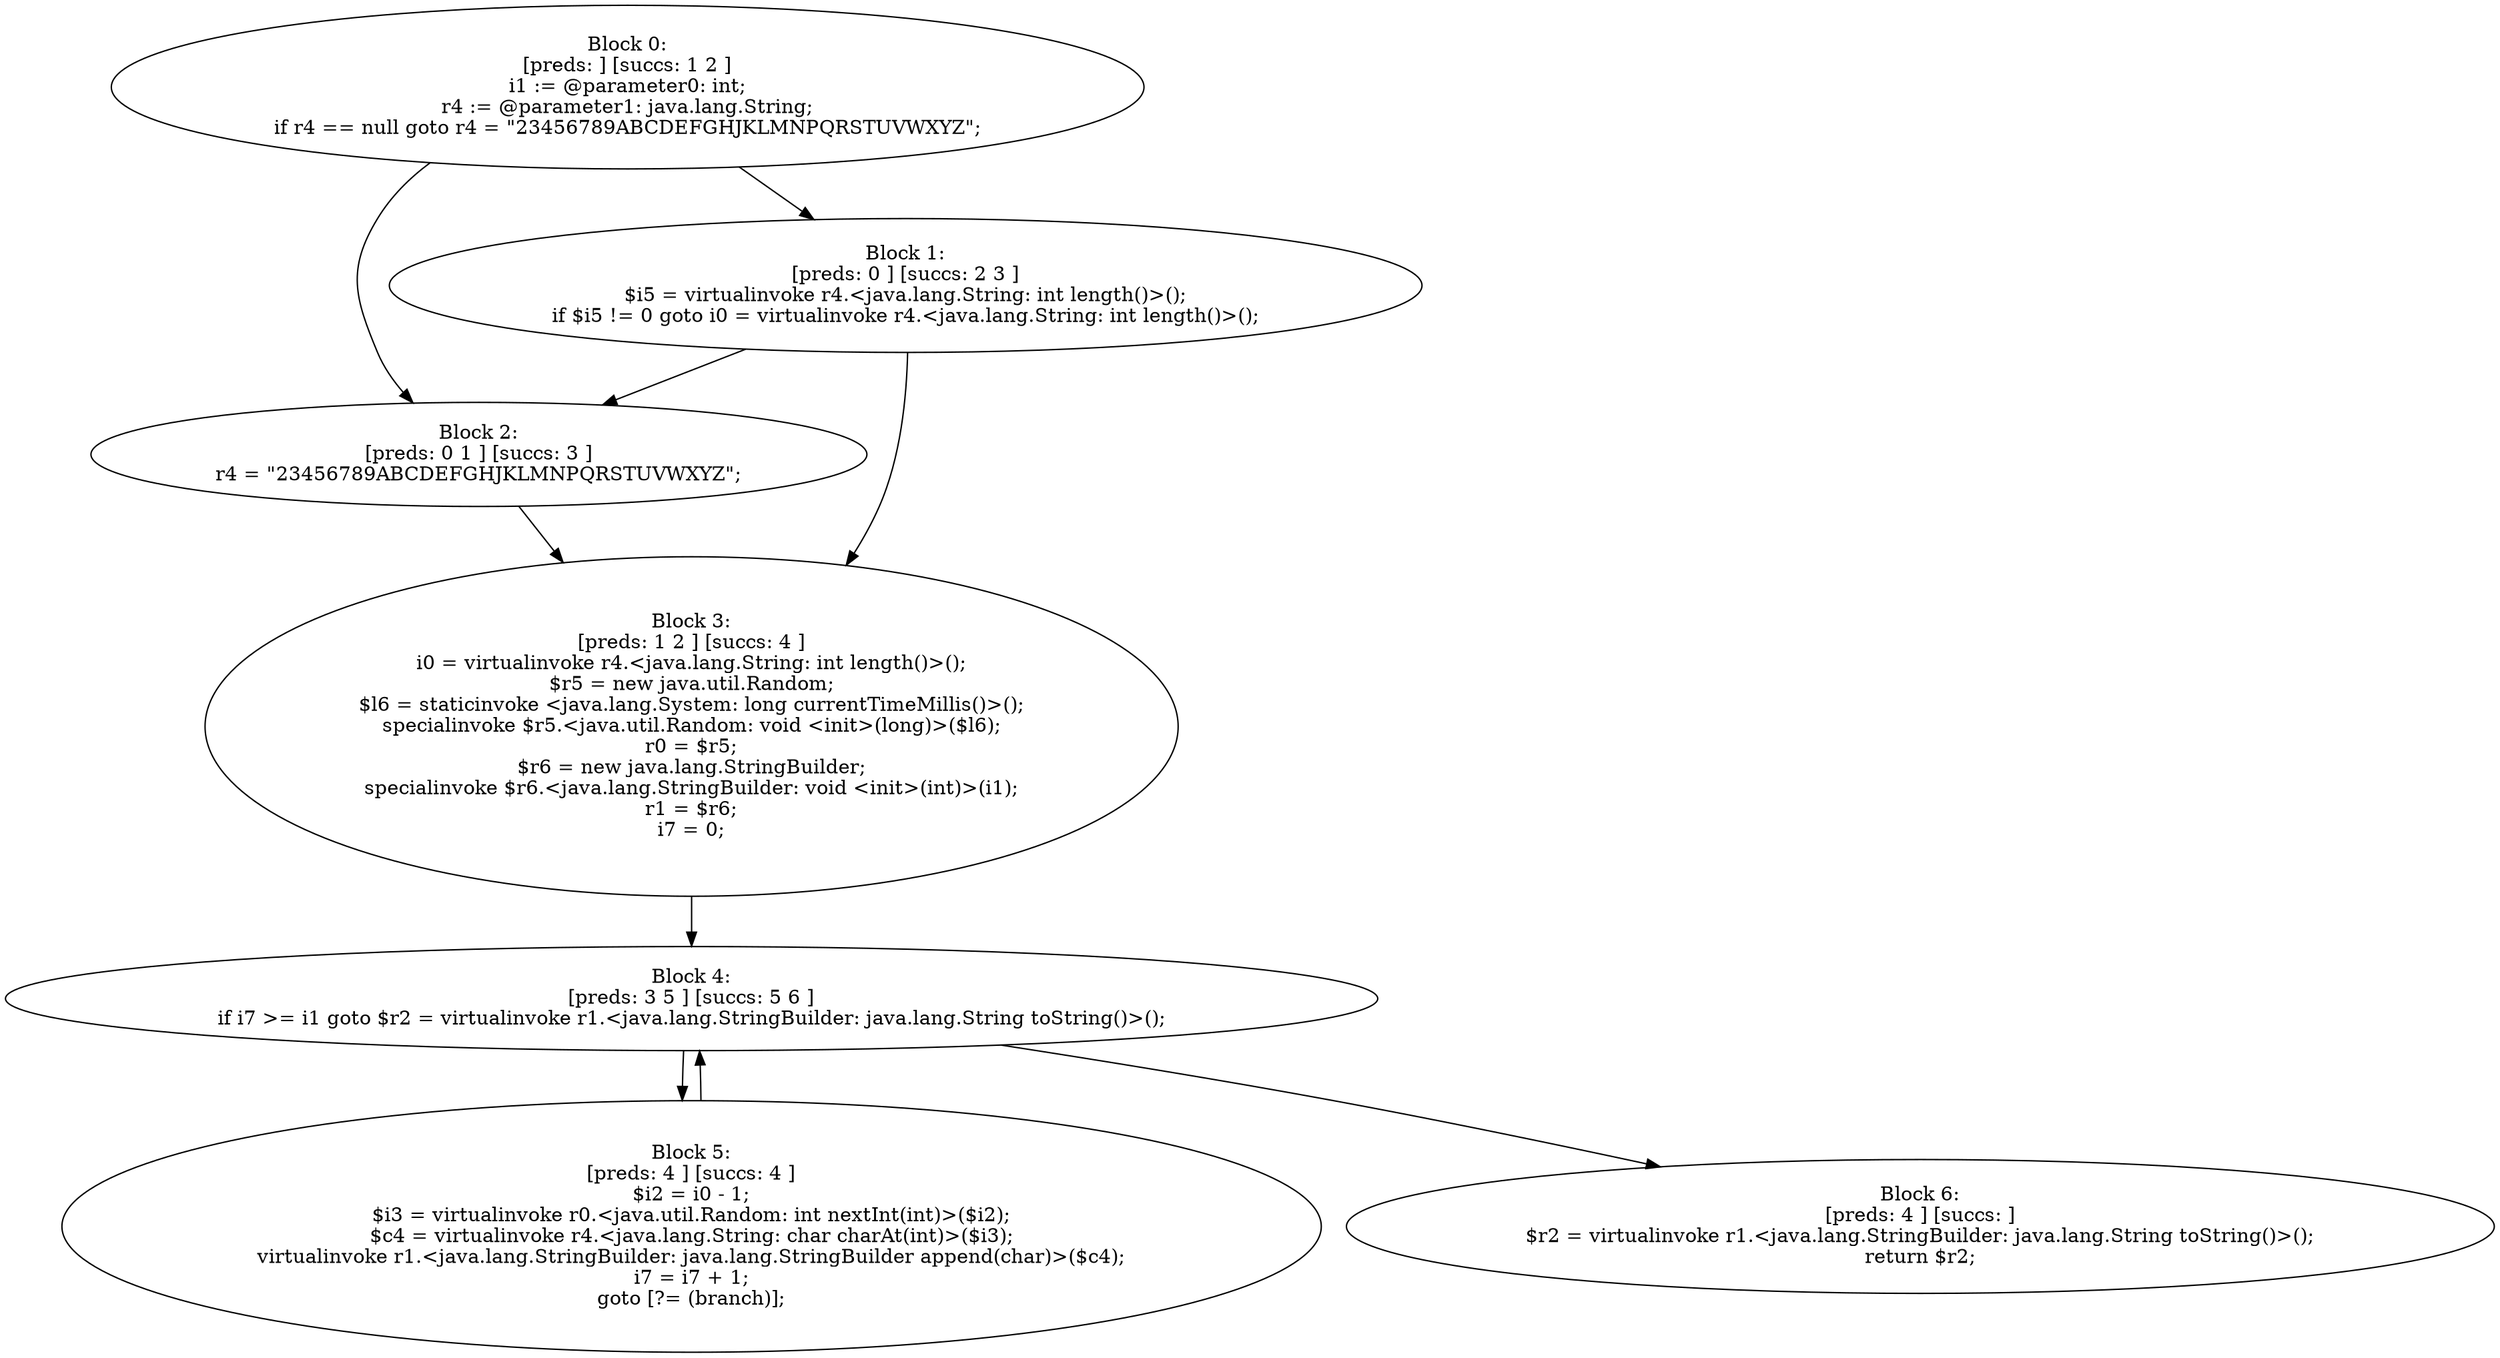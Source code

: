 digraph "unitGraph" {
    "Block 0:
[preds: ] [succs: 1 2 ]
i1 := @parameter0: int;
r4 := @parameter1: java.lang.String;
if r4 == null goto r4 = \"23456789ABCDEFGHJKLMNPQRSTUVWXYZ\";
"
    "Block 1:
[preds: 0 ] [succs: 2 3 ]
$i5 = virtualinvoke r4.<java.lang.String: int length()>();
if $i5 != 0 goto i0 = virtualinvoke r4.<java.lang.String: int length()>();
"
    "Block 2:
[preds: 0 1 ] [succs: 3 ]
r4 = \"23456789ABCDEFGHJKLMNPQRSTUVWXYZ\";
"
    "Block 3:
[preds: 1 2 ] [succs: 4 ]
i0 = virtualinvoke r4.<java.lang.String: int length()>();
$r5 = new java.util.Random;
$l6 = staticinvoke <java.lang.System: long currentTimeMillis()>();
specialinvoke $r5.<java.util.Random: void <init>(long)>($l6);
r0 = $r5;
$r6 = new java.lang.StringBuilder;
specialinvoke $r6.<java.lang.StringBuilder: void <init>(int)>(i1);
r1 = $r6;
i7 = 0;
"
    "Block 4:
[preds: 3 5 ] [succs: 5 6 ]
if i7 >= i1 goto $r2 = virtualinvoke r1.<java.lang.StringBuilder: java.lang.String toString()>();
"
    "Block 5:
[preds: 4 ] [succs: 4 ]
$i2 = i0 - 1;
$i3 = virtualinvoke r0.<java.util.Random: int nextInt(int)>($i2);
$c4 = virtualinvoke r4.<java.lang.String: char charAt(int)>($i3);
virtualinvoke r1.<java.lang.StringBuilder: java.lang.StringBuilder append(char)>($c4);
i7 = i7 + 1;
goto [?= (branch)];
"
    "Block 6:
[preds: 4 ] [succs: ]
$r2 = virtualinvoke r1.<java.lang.StringBuilder: java.lang.String toString()>();
return $r2;
"
    "Block 0:
[preds: ] [succs: 1 2 ]
i1 := @parameter0: int;
r4 := @parameter1: java.lang.String;
if r4 == null goto r4 = \"23456789ABCDEFGHJKLMNPQRSTUVWXYZ\";
"->"Block 1:
[preds: 0 ] [succs: 2 3 ]
$i5 = virtualinvoke r4.<java.lang.String: int length()>();
if $i5 != 0 goto i0 = virtualinvoke r4.<java.lang.String: int length()>();
";
    "Block 0:
[preds: ] [succs: 1 2 ]
i1 := @parameter0: int;
r4 := @parameter1: java.lang.String;
if r4 == null goto r4 = \"23456789ABCDEFGHJKLMNPQRSTUVWXYZ\";
"->"Block 2:
[preds: 0 1 ] [succs: 3 ]
r4 = \"23456789ABCDEFGHJKLMNPQRSTUVWXYZ\";
";
    "Block 1:
[preds: 0 ] [succs: 2 3 ]
$i5 = virtualinvoke r4.<java.lang.String: int length()>();
if $i5 != 0 goto i0 = virtualinvoke r4.<java.lang.String: int length()>();
"->"Block 2:
[preds: 0 1 ] [succs: 3 ]
r4 = \"23456789ABCDEFGHJKLMNPQRSTUVWXYZ\";
";
    "Block 1:
[preds: 0 ] [succs: 2 3 ]
$i5 = virtualinvoke r4.<java.lang.String: int length()>();
if $i5 != 0 goto i0 = virtualinvoke r4.<java.lang.String: int length()>();
"->"Block 3:
[preds: 1 2 ] [succs: 4 ]
i0 = virtualinvoke r4.<java.lang.String: int length()>();
$r5 = new java.util.Random;
$l6 = staticinvoke <java.lang.System: long currentTimeMillis()>();
specialinvoke $r5.<java.util.Random: void <init>(long)>($l6);
r0 = $r5;
$r6 = new java.lang.StringBuilder;
specialinvoke $r6.<java.lang.StringBuilder: void <init>(int)>(i1);
r1 = $r6;
i7 = 0;
";
    "Block 2:
[preds: 0 1 ] [succs: 3 ]
r4 = \"23456789ABCDEFGHJKLMNPQRSTUVWXYZ\";
"->"Block 3:
[preds: 1 2 ] [succs: 4 ]
i0 = virtualinvoke r4.<java.lang.String: int length()>();
$r5 = new java.util.Random;
$l6 = staticinvoke <java.lang.System: long currentTimeMillis()>();
specialinvoke $r5.<java.util.Random: void <init>(long)>($l6);
r0 = $r5;
$r6 = new java.lang.StringBuilder;
specialinvoke $r6.<java.lang.StringBuilder: void <init>(int)>(i1);
r1 = $r6;
i7 = 0;
";
    "Block 3:
[preds: 1 2 ] [succs: 4 ]
i0 = virtualinvoke r4.<java.lang.String: int length()>();
$r5 = new java.util.Random;
$l6 = staticinvoke <java.lang.System: long currentTimeMillis()>();
specialinvoke $r5.<java.util.Random: void <init>(long)>($l6);
r0 = $r5;
$r6 = new java.lang.StringBuilder;
specialinvoke $r6.<java.lang.StringBuilder: void <init>(int)>(i1);
r1 = $r6;
i7 = 0;
"->"Block 4:
[preds: 3 5 ] [succs: 5 6 ]
if i7 >= i1 goto $r2 = virtualinvoke r1.<java.lang.StringBuilder: java.lang.String toString()>();
";
    "Block 4:
[preds: 3 5 ] [succs: 5 6 ]
if i7 >= i1 goto $r2 = virtualinvoke r1.<java.lang.StringBuilder: java.lang.String toString()>();
"->"Block 5:
[preds: 4 ] [succs: 4 ]
$i2 = i0 - 1;
$i3 = virtualinvoke r0.<java.util.Random: int nextInt(int)>($i2);
$c4 = virtualinvoke r4.<java.lang.String: char charAt(int)>($i3);
virtualinvoke r1.<java.lang.StringBuilder: java.lang.StringBuilder append(char)>($c4);
i7 = i7 + 1;
goto [?= (branch)];
";
    "Block 4:
[preds: 3 5 ] [succs: 5 6 ]
if i7 >= i1 goto $r2 = virtualinvoke r1.<java.lang.StringBuilder: java.lang.String toString()>();
"->"Block 6:
[preds: 4 ] [succs: ]
$r2 = virtualinvoke r1.<java.lang.StringBuilder: java.lang.String toString()>();
return $r2;
";
    "Block 5:
[preds: 4 ] [succs: 4 ]
$i2 = i0 - 1;
$i3 = virtualinvoke r0.<java.util.Random: int nextInt(int)>($i2);
$c4 = virtualinvoke r4.<java.lang.String: char charAt(int)>($i3);
virtualinvoke r1.<java.lang.StringBuilder: java.lang.StringBuilder append(char)>($c4);
i7 = i7 + 1;
goto [?= (branch)];
"->"Block 4:
[preds: 3 5 ] [succs: 5 6 ]
if i7 >= i1 goto $r2 = virtualinvoke r1.<java.lang.StringBuilder: java.lang.String toString()>();
";
}
